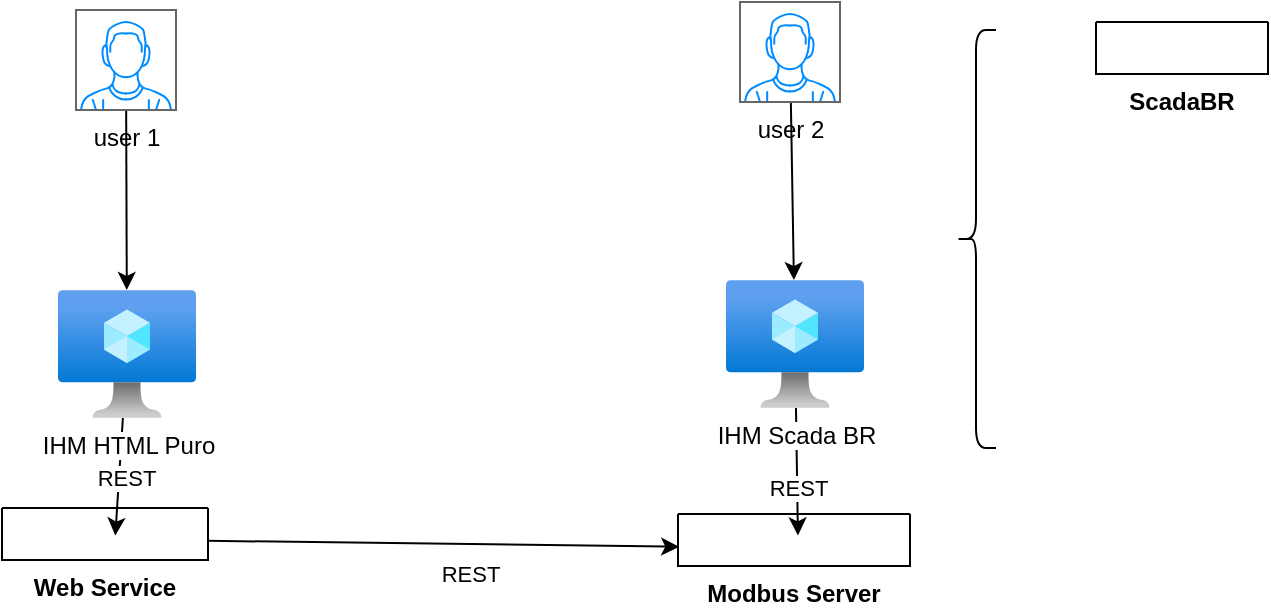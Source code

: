 <mxfile version="26.0.9" pages="2">
  <diagram id="Xqdu1QN01WY6CC66XRHG" name="arquitetura">
    <mxGraphModel dx="1434" dy="1236" grid="0" gridSize="10" guides="0" tooltips="1" connect="1" arrows="1" fold="1" page="0" pageScale="1" pageWidth="850" pageHeight="1100" math="0" shadow="0">
      <root>
        <mxCell id="0" />
        <mxCell id="1" parent="0" />
        <mxCell id="9" style="edgeStyle=none;html=1;entryX=0.517;entryY=0.412;entryDx=0;entryDy=0;entryPerimeter=0;" parent="1" source="2" target="20" edge="1">
          <mxGeometry relative="1" as="geometry">
            <mxPoint x="240" y="360" as="targetPoint" />
          </mxGeometry>
        </mxCell>
        <mxCell id="18" value="REST" style="edgeLabel;html=1;align=center;verticalAlign=middle;resizable=0;points=[];" parent="9" vertex="1" connectable="0">
          <mxGeometry x="-0.334" y="-1" relative="1" as="geometry">
            <mxPoint x="1" y="19" as="offset" />
          </mxGeometry>
        </mxCell>
        <mxCell id="2" value="IHM Scada BR" style="aspect=fixed;html=1;points=[];align=center;image;fontSize=12;image=img/lib/azure2/compute/Virtual_Machine.svg;" parent="1" vertex="1">
          <mxGeometry x="692" y="126" width="69" height="64" as="geometry" />
        </mxCell>
        <mxCell id="10" style="edgeStyle=none;html=1;entryX=0.55;entryY=0.529;entryDx=0;entryDy=0;entryPerimeter=0;" parent="1" source="3" target="6" edge="1">
          <mxGeometry relative="1" as="geometry">
            <mxPoint x="270" y="410" as="targetPoint" />
          </mxGeometry>
        </mxCell>
        <mxCell id="19" value="REST" style="edgeLabel;html=1;align=center;verticalAlign=middle;resizable=0;points=[];" parent="10" vertex="1" connectable="0">
          <mxGeometry x="-0.132" y="3" relative="1" as="geometry">
            <mxPoint y="4" as="offset" />
          </mxGeometry>
        </mxCell>
        <mxCell id="3" value="IHM HTML Puro" style="aspect=fixed;html=1;points=[];align=center;image;fontSize=12;image=img/lib/azure2/compute/Virtual_Machine.svg;" parent="1" vertex="1">
          <mxGeometry x="358" y="131" width="69" height="64" as="geometry" />
        </mxCell>
        <mxCell id="8" style="edgeStyle=none;html=1;exitX=0.995;exitY=0.63;exitDx=0;exitDy=0;exitPerimeter=0;entryX=0.005;entryY=0.63;entryDx=0;entryDy=0;entryPerimeter=0;" parent="1" source="lPjXOy1hwpFaWnZ9q_PB-39" target="20" edge="1">
          <mxGeometry relative="1" as="geometry">
            <mxPoint x="529" y="390" as="sourcePoint" />
          </mxGeometry>
        </mxCell>
        <mxCell id="16" value="REST" style="edgeLabel;html=1;align=center;verticalAlign=middle;resizable=0;points=[];" parent="8" vertex="1" connectable="0">
          <mxGeometry x="0.311" y="1" relative="1" as="geometry">
            <mxPoint x="-24" y="15" as="offset" />
          </mxGeometry>
        </mxCell>
        <mxCell id="11" value="Web Service" style="swimlane;startSize=0;labelPosition=center;verticalLabelPosition=bottom;align=center;verticalAlign=top;" parent="1" vertex="1" collapsed="1">
          <mxGeometry x="330" y="240" width="103" height="26" as="geometry">
            <mxRectangle x="330" y="240" width="220" height="220" as="alternateBounds" />
          </mxGeometry>
        </mxCell>
        <mxCell id="14" style="edgeStyle=none;html=1;dashed=1;" parent="11" source="lPjXOy1hwpFaWnZ9q_PB-39" target="7" edge="1">
          <mxGeometry relative="1" as="geometry">
            <mxPoint x="164.5" y="118" as="sourcePoint" />
          </mxGeometry>
        </mxCell>
        <mxCell id="13" style="edgeStyle=none;html=1;dashed=1;entryX=0.005;entryY=0.63;entryDx=0;entryDy=0;entryPerimeter=0;" parent="11" source="6" target="lPjXOy1hwpFaWnZ9q_PB-39" edge="1">
          <mxGeometry relative="1" as="geometry">
            <mxPoint x="130" y="150.33" as="targetPoint" />
          </mxGeometry>
        </mxCell>
        <mxCell id="6" value="" style="sketch=0;html=1;dashed=0;whitespace=wrap;fillColor=#2875E2;strokeColor=#ffffff;points=[[0.005,0.63,0],[0.1,0.2,0],[0.9,0.2,0],[0.5,0,0],[0.995,0.63,0],[0.72,0.99,0],[0.5,1,0],[0.28,0.99,0]];verticalLabelPosition=bottom;align=center;verticalAlign=top;shape=mxgraph.kubernetes.icon;prIcon=api" parent="11" vertex="1">
          <mxGeometry x="30" y="117" width="60" height="68" as="geometry" />
        </mxCell>
        <mxCell id="7" value="SQLite" style="image;html=1;image=img/lib/clip_art/computers/Database_128x128.png" parent="11" vertex="1">
          <mxGeometry x="134.5" y="10" width="60" height="60" as="geometry" />
        </mxCell>
        <mxCell id="lPjXOy1hwpFaWnZ9q_PB-39" value="Aplicação&lt;br&gt;Python" style="aspect=fixed;sketch=0;html=1;dashed=0;whitespace=wrap;verticalLabelPosition=bottom;verticalAlign=top;fillColor=#2875E2;strokeColor=#ffffff;points=[[0.005,0.63,0],[0.1,0.2,0],[0.9,0.2,0],[0.5,0,0],[0.995,0.63,0],[0.72,0.99,0],[0.5,1,0],[0.28,0.99,0]];shape=mxgraph.kubernetes.icon2;prIcon=api" parent="11" vertex="1">
          <mxGeometry x="140" y="122" width="50" height="48" as="geometry" />
        </mxCell>
        <mxCell id="23" style="edgeStyle=none;html=1;" parent="1" source="22" target="2" edge="1">
          <mxGeometry relative="1" as="geometry" />
        </mxCell>
        <mxCell id="22" value="user 2" style="verticalLabelPosition=bottom;shadow=0;dashed=0;align=center;html=1;verticalAlign=top;strokeWidth=1;shape=mxgraph.mockup.containers.userMale;strokeColor=#666666;strokeColor2=#008cff;" parent="1" vertex="1">
          <mxGeometry x="699" y="-13" width="50" height="50" as="geometry" />
        </mxCell>
        <mxCell id="25" style="edgeStyle=none;html=1;" parent="1" source="24" target="3" edge="1">
          <mxGeometry relative="1" as="geometry" />
        </mxCell>
        <mxCell id="24" value="user 1" style="verticalLabelPosition=bottom;shadow=0;dashed=0;align=center;html=1;verticalAlign=top;strokeWidth=1;shape=mxgraph.mockup.containers.userMale;strokeColor=#666666;strokeColor2=#008cff;" parent="1" vertex="1">
          <mxGeometry x="367" y="-9" width="50" height="50" as="geometry" />
        </mxCell>
        <mxCell id="26" value="Modbus Server" style="swimlane;startSize=0;labelPosition=center;verticalLabelPosition=bottom;align=center;verticalAlign=top;" parent="1" vertex="1" collapsed="1">
          <mxGeometry x="668" y="243" width="116" height="26" as="geometry">
            <mxRectangle x="668" y="243" width="204" height="215" as="alternateBounds" />
          </mxGeometry>
        </mxCell>
        <mxCell id="20" value="" style="sketch=0;html=1;dashed=0;whitespace=wrap;fillColor=#2875E2;strokeColor=#ffffff;points=[[0.005,0.63,0],[0.1,0.2,0],[0.9,0.2,0],[0.5,0,0],[0.995,0.63,0],[0.72,0.99,0],[0.5,1,0],[0.28,0.99,0]];verticalLabelPosition=bottom;align=center;verticalAlign=top;shape=mxgraph.kubernetes.icon;prIcon=api" parent="26" vertex="1">
          <mxGeometry x="31" y="109" width="60" height="68" as="geometry" />
        </mxCell>
        <mxCell id="21" style="edgeStyle=none;html=1;dashed=1;entryX=0.005;entryY=0.63;entryDx=0;entryDy=0;entryPerimeter=0;" parent="26" source="20" target="lPjXOy1hwpFaWnZ9q_PB-41" edge="1">
          <mxGeometry relative="1" as="geometry">
            <mxPoint x="119" y="148.893" as="targetPoint" />
          </mxGeometry>
        </mxCell>
        <mxCell id="lPjXOy1hwpFaWnZ9q_PB-41" value="Aplicação&lt;br&gt;Python" style="aspect=fixed;sketch=0;html=1;dashed=0;whitespace=wrap;verticalLabelPosition=bottom;verticalAlign=top;fillColor=#2875E2;strokeColor=#ffffff;points=[[0.005,0.63,0],[0.1,0.2,0],[0.9,0.2,0],[0.5,0,0],[0.995,0.63,0],[0.72,0.99,0],[0.5,1,0],[0.28,0.99,0]];shape=mxgraph.kubernetes.icon2;prIcon=api" parent="26" vertex="1">
          <mxGeometry x="126" y="118" width="50" height="48" as="geometry" />
        </mxCell>
        <mxCell id="lPjXOy1hwpFaWnZ9q_PB-27" value="ScadaBR" style="swimlane;startSize=0;labelPosition=center;verticalLabelPosition=bottom;align=center;verticalAlign=top;" parent="1" vertex="1" collapsed="1">
          <mxGeometry x="877" y="-3" width="86" height="26" as="geometry">
            <mxRectangle x="877" y="-3" width="204" height="215" as="alternateBounds" />
          </mxGeometry>
        </mxCell>
        <mxCell id="lPjXOy1hwpFaWnZ9q_PB-28" value="" style="sketch=0;html=1;dashed=0;whitespace=wrap;fillColor=#2875E2;strokeColor=#ffffff;points=[[0.005,0.63,0],[0.1,0.2,0],[0.9,0.2,0],[0.5,0,0],[0.995,0.63,0],[0.72,0.99,0],[0.5,1,0],[0.28,0.99,0]];verticalLabelPosition=bottom;align=center;verticalAlign=top;shape=mxgraph.kubernetes.icon;prIcon=api" parent="lPjXOy1hwpFaWnZ9q_PB-27" vertex="1">
          <mxGeometry x="30" y="113" width="60" height="68" as="geometry" />
        </mxCell>
        <mxCell id="lPjXOy1hwpFaWnZ9q_PB-30" style="edgeStyle=none;html=1;dashed=1;entryX=0.005;entryY=0.63;entryDx=0;entryDy=0;entryPerimeter=0;" parent="lPjXOy1hwpFaWnZ9q_PB-27" source="lPjXOy1hwpFaWnZ9q_PB-28" target="lPjXOy1hwpFaWnZ9q_PB-42" edge="1">
          <mxGeometry relative="1" as="geometry">
            <mxPoint x="119" y="148.893" as="targetPoint" />
          </mxGeometry>
        </mxCell>
        <mxCell id="lPjXOy1hwpFaWnZ9q_PB-42" value="Aplicação&lt;br&gt;Java" style="aspect=fixed;sketch=0;html=1;dashed=0;whitespace=wrap;verticalLabelPosition=bottom;verticalAlign=top;fillColor=#2875E2;strokeColor=#ffffff;points=[[0.005,0.63,0],[0.1,0.2,0],[0.9,0.2,0],[0.5,0,0],[0.995,0.63,0],[0.72,0.99,0],[0.5,1,0],[0.28,0.99,0]];shape=mxgraph.kubernetes.icon2;prIcon=api" parent="lPjXOy1hwpFaWnZ9q_PB-27" vertex="1">
          <mxGeometry x="127" y="118" width="50" height="48" as="geometry" />
        </mxCell>
        <mxCell id="lPjXOy1hwpFaWnZ9q_PB-43" style="edgeStyle=none;html=1;dashed=1;exitX=0.5;exitY=0;exitDx=0;exitDy=0;exitPerimeter=0;" parent="lPjXOy1hwpFaWnZ9q_PB-27" source="lPjXOy1hwpFaWnZ9q_PB-42" target="lPjXOy1hwpFaWnZ9q_PB-36" edge="1">
          <mxGeometry relative="1" as="geometry">
            <mxPoint x="114" y="346" as="sourcePoint" />
            <mxPoint x="114" y="294" as="targetPoint" />
          </mxGeometry>
        </mxCell>
        <mxCell id="lPjXOy1hwpFaWnZ9q_PB-36" value="ApacheDB" style="image;html=1;image=img/lib/clip_art/computers/Database_128x128.png;imageBackground=none;imageBorder=none;labelBorderColor=none;labelBackgroundColor=light-dark(#fffafa, #e3e3e3);textShadow=0;fontColor=default;" parent="lPjXOy1hwpFaWnZ9q_PB-27" vertex="1">
          <mxGeometry x="124" y="13" width="60" height="59" as="geometry" />
        </mxCell>
        <mxCell id="lPjXOy1hwpFaWnZ9q_PB-31" value="" style="shape=curlyBracket;whiteSpace=wrap;html=1;rounded=1;labelPosition=left;verticalLabelPosition=middle;align=right;verticalAlign=middle;" parent="1" vertex="1">
          <mxGeometry x="807" y="1" width="20" height="209" as="geometry" />
        </mxCell>
      </root>
    </mxGraphModel>
  </diagram>
  <diagram name="entidades" id="rdsZX1qdptkRJ-AGL9s0">
    <mxGraphModel dx="1678" dy="783" grid="0" gridSize="10" guides="0" tooltips="1" connect="1" arrows="1" fold="1" page="0" pageScale="1" pageWidth="850" pageHeight="1100" math="0" shadow="0">
      <root>
        <mxCell id="azmtdkim4qkQnn_I24UE-0" />
        <mxCell id="azmtdkim4qkQnn_I24UE-1" parent="azmtdkim4qkQnn_I24UE-0" />
        <mxCell id="Wwe8WMdHl_TM_MLQPk-Z-4" value="DATASOURCES" style="shape=table;startSize=25;container=1;collapsible=0;childLayout=tableLayout;fixedRows=1;rowLines=1;fontStyle=1;align=center;resizeLast=1;" vertex="1" parent="azmtdkim4qkQnn_I24UE-1">
          <mxGeometry x="232" y="140" width="133" height="157" as="geometry" />
        </mxCell>
        <mxCell id="Wwe8WMdHl_TM_MLQPk-Z-5" style="shape=tableRow;horizontal=0;startSize=0;swimlaneHead=0;swimlaneBody=0;fillColor=none;collapsible=0;dropTarget=0;points=[[0,0.5],[1,0.5]];portConstraint=eastwest;top=0;left=0;right=0;bottom=0;" vertex="1" parent="Wwe8WMdHl_TM_MLQPk-Z-4">
          <mxGeometry y="25" width="133" height="22" as="geometry" />
        </mxCell>
        <mxCell id="Wwe8WMdHl_TM_MLQPk-Z-6" value="int" style="shape=partialRectangle;connectable=0;fillColor=none;top=0;left=0;bottom=0;right=0;align=left;spacingLeft=2;overflow=hidden;fontSize=11;" vertex="1" parent="Wwe8WMdHl_TM_MLQPk-Z-5">
          <mxGeometry width="48" height="22" as="geometry">
            <mxRectangle width="48" height="22" as="alternateBounds" />
          </mxGeometry>
        </mxCell>
        <mxCell id="Wwe8WMdHl_TM_MLQPk-Z-7" value="id" style="shape=partialRectangle;connectable=0;fillColor=none;top=0;left=0;bottom=0;right=0;align=left;spacingLeft=2;overflow=hidden;fontSize=11;" vertex="1" parent="Wwe8WMdHl_TM_MLQPk-Z-5">
          <mxGeometry x="48" width="63" height="22" as="geometry">
            <mxRectangle width="63" height="22" as="alternateBounds" />
          </mxGeometry>
        </mxCell>
        <mxCell id="Wwe8WMdHl_TM_MLQPk-Z-8" value="PK" style="shape=partialRectangle;connectable=0;fillColor=none;top=0;left=0;bottom=0;right=0;align=left;spacingLeft=2;overflow=hidden;fontSize=11;" vertex="1" parent="Wwe8WMdHl_TM_MLQPk-Z-5">
          <mxGeometry x="111" width="22" height="22" as="geometry">
            <mxRectangle width="22" height="22" as="alternateBounds" />
          </mxGeometry>
        </mxCell>
        <mxCell id="Wwe8WMdHl_TM_MLQPk-Z-9" style="shape=tableRow;horizontal=0;startSize=0;swimlaneHead=0;swimlaneBody=0;fillColor=none;collapsible=0;dropTarget=0;points=[[0,0.5],[1,0.5]];portConstraint=eastwest;top=0;left=0;right=0;bottom=0;" vertex="1" parent="Wwe8WMdHl_TM_MLQPk-Z-4">
          <mxGeometry y="47" width="133" height="22" as="geometry" />
        </mxCell>
        <mxCell id="Wwe8WMdHl_TM_MLQPk-Z-10" value="string" style="shape=partialRectangle;connectable=0;fillColor=none;top=0;left=0;bottom=0;right=0;align=left;spacingLeft=2;overflow=hidden;fontSize=11;" vertex="1" parent="Wwe8WMdHl_TM_MLQPk-Z-9">
          <mxGeometry width="48" height="22" as="geometry">
            <mxRectangle width="48" height="22" as="alternateBounds" />
          </mxGeometry>
        </mxCell>
        <mxCell id="Wwe8WMdHl_TM_MLQPk-Z-11" value="nome" style="shape=partialRectangle;connectable=0;fillColor=none;top=0;left=0;bottom=0;right=0;align=left;spacingLeft=2;overflow=hidden;fontSize=11;" vertex="1" parent="Wwe8WMdHl_TM_MLQPk-Z-9">
          <mxGeometry x="48" width="63" height="22" as="geometry">
            <mxRectangle width="63" height="22" as="alternateBounds" />
          </mxGeometry>
        </mxCell>
        <mxCell id="Wwe8WMdHl_TM_MLQPk-Z-12" value="" style="shape=partialRectangle;connectable=0;fillColor=none;top=0;left=0;bottom=0;right=0;align=left;spacingLeft=2;overflow=hidden;fontSize=11;" vertex="1" parent="Wwe8WMdHl_TM_MLQPk-Z-9">
          <mxGeometry x="111" width="22" height="22" as="geometry">
            <mxRectangle width="22" height="22" as="alternateBounds" />
          </mxGeometry>
        </mxCell>
        <mxCell id="Wwe8WMdHl_TM_MLQPk-Z-13" style="shape=tableRow;horizontal=0;startSize=0;swimlaneHead=0;swimlaneBody=0;fillColor=none;collapsible=0;dropTarget=0;points=[[0,0.5],[1,0.5]];portConstraint=eastwest;top=0;left=0;right=0;bottom=0;" vertex="1" parent="Wwe8WMdHl_TM_MLQPk-Z-4">
          <mxGeometry y="69" width="133" height="22" as="geometry" />
        </mxCell>
        <mxCell id="Wwe8WMdHl_TM_MLQPk-Z-14" value="string" style="shape=partialRectangle;connectable=0;fillColor=none;top=0;left=0;bottom=0;right=0;align=left;spacingLeft=2;overflow=hidden;fontSize=11;" vertex="1" parent="Wwe8WMdHl_TM_MLQPk-Z-13">
          <mxGeometry width="48" height="22" as="geometry">
            <mxRectangle width="48" height="22" as="alternateBounds" />
          </mxGeometry>
        </mxCell>
        <mxCell id="Wwe8WMdHl_TM_MLQPk-Z-15" value="tipo" style="shape=partialRectangle;connectable=0;fillColor=none;top=0;left=0;bottom=0;right=0;align=left;spacingLeft=2;overflow=hidden;fontSize=11;" vertex="1" parent="Wwe8WMdHl_TM_MLQPk-Z-13">
          <mxGeometry x="48" width="63" height="22" as="geometry">
            <mxRectangle width="63" height="22" as="alternateBounds" />
          </mxGeometry>
        </mxCell>
        <mxCell id="Wwe8WMdHl_TM_MLQPk-Z-16" value="" style="shape=partialRectangle;connectable=0;fillColor=none;top=0;left=0;bottom=0;right=0;align=left;spacingLeft=2;overflow=hidden;fontSize=11;" vertex="1" parent="Wwe8WMdHl_TM_MLQPk-Z-13">
          <mxGeometry x="111" width="22" height="22" as="geometry">
            <mxRectangle width="22" height="22" as="alternateBounds" />
          </mxGeometry>
        </mxCell>
        <mxCell id="Wwe8WMdHl_TM_MLQPk-Z-17" style="shape=tableRow;horizontal=0;startSize=0;swimlaneHead=0;swimlaneBody=0;fillColor=none;collapsible=0;dropTarget=0;points=[[0,0.5],[1,0.5]];portConstraint=eastwest;top=0;left=0;right=0;bottom=0;" vertex="1" parent="Wwe8WMdHl_TM_MLQPk-Z-4">
          <mxGeometry y="91" width="133" height="22" as="geometry" />
        </mxCell>
        <mxCell id="Wwe8WMdHl_TM_MLQPk-Z-18" value="string" style="shape=partialRectangle;connectable=0;fillColor=none;top=0;left=0;bottom=0;right=0;align=left;spacingLeft=2;overflow=hidden;fontSize=11;" vertex="1" parent="Wwe8WMdHl_TM_MLQPk-Z-17">
          <mxGeometry width="48" height="22" as="geometry">
            <mxRectangle width="48" height="22" as="alternateBounds" />
          </mxGeometry>
        </mxCell>
        <mxCell id="Wwe8WMdHl_TM_MLQPk-Z-19" value="host" style="shape=partialRectangle;connectable=0;fillColor=none;top=0;left=0;bottom=0;right=0;align=left;spacingLeft=2;overflow=hidden;fontSize=11;" vertex="1" parent="Wwe8WMdHl_TM_MLQPk-Z-17">
          <mxGeometry x="48" width="63" height="22" as="geometry">
            <mxRectangle width="63" height="22" as="alternateBounds" />
          </mxGeometry>
        </mxCell>
        <mxCell id="Wwe8WMdHl_TM_MLQPk-Z-20" value="" style="shape=partialRectangle;connectable=0;fillColor=none;top=0;left=0;bottom=0;right=0;align=left;spacingLeft=2;overflow=hidden;fontSize=11;" vertex="1" parent="Wwe8WMdHl_TM_MLQPk-Z-17">
          <mxGeometry x="111" width="22" height="22" as="geometry">
            <mxRectangle width="22" height="22" as="alternateBounds" />
          </mxGeometry>
        </mxCell>
        <mxCell id="Wwe8WMdHl_TM_MLQPk-Z-21" style="shape=tableRow;horizontal=0;startSize=0;swimlaneHead=0;swimlaneBody=0;fillColor=none;collapsible=0;dropTarget=0;points=[[0,0.5],[1,0.5]];portConstraint=eastwest;top=0;left=0;right=0;bottom=0;" vertex="1" parent="Wwe8WMdHl_TM_MLQPk-Z-4">
          <mxGeometry y="113" width="133" height="22" as="geometry" />
        </mxCell>
        <mxCell id="Wwe8WMdHl_TM_MLQPk-Z-22" value="int" style="shape=partialRectangle;connectable=0;fillColor=none;top=0;left=0;bottom=0;right=0;align=left;spacingLeft=2;overflow=hidden;fontSize=11;" vertex="1" parent="Wwe8WMdHl_TM_MLQPk-Z-21">
          <mxGeometry width="48" height="22" as="geometry">
            <mxRectangle width="48" height="22" as="alternateBounds" />
          </mxGeometry>
        </mxCell>
        <mxCell id="Wwe8WMdHl_TM_MLQPk-Z-23" value="porta" style="shape=partialRectangle;connectable=0;fillColor=none;top=0;left=0;bottom=0;right=0;align=left;spacingLeft=2;overflow=hidden;fontSize=11;" vertex="1" parent="Wwe8WMdHl_TM_MLQPk-Z-21">
          <mxGeometry x="48" width="63" height="22" as="geometry">
            <mxRectangle width="63" height="22" as="alternateBounds" />
          </mxGeometry>
        </mxCell>
        <mxCell id="Wwe8WMdHl_TM_MLQPk-Z-24" value="" style="shape=partialRectangle;connectable=0;fillColor=none;top=0;left=0;bottom=0;right=0;align=left;spacingLeft=2;overflow=hidden;fontSize=11;" vertex="1" parent="Wwe8WMdHl_TM_MLQPk-Z-21">
          <mxGeometry x="111" width="22" height="22" as="geometry">
            <mxRectangle width="22" height="22" as="alternateBounds" />
          </mxGeometry>
        </mxCell>
        <mxCell id="Wwe8WMdHl_TM_MLQPk-Z-25" style="shape=tableRow;horizontal=0;startSize=0;swimlaneHead=0;swimlaneBody=0;fillColor=none;collapsible=0;dropTarget=0;points=[[0,0.5],[1,0.5]];portConstraint=eastwest;top=0;left=0;right=0;bottom=0;" vertex="1" parent="Wwe8WMdHl_TM_MLQPk-Z-4">
          <mxGeometry y="135" width="133" height="22" as="geometry" />
        </mxCell>
        <mxCell id="Wwe8WMdHl_TM_MLQPk-Z-26" value="datetime" style="shape=partialRectangle;connectable=0;fillColor=none;top=0;left=0;bottom=0;right=0;align=left;spacingLeft=2;overflow=hidden;fontSize=11;" vertex="1" parent="Wwe8WMdHl_TM_MLQPk-Z-25">
          <mxGeometry width="48" height="22" as="geometry">
            <mxRectangle width="48" height="22" as="alternateBounds" />
          </mxGeometry>
        </mxCell>
        <mxCell id="Wwe8WMdHl_TM_MLQPk-Z-27" value="criado_em" style="shape=partialRectangle;connectable=0;fillColor=none;top=0;left=0;bottom=0;right=0;align=left;spacingLeft=2;overflow=hidden;fontSize=11;" vertex="1" parent="Wwe8WMdHl_TM_MLQPk-Z-25">
          <mxGeometry x="48" width="63" height="22" as="geometry">
            <mxRectangle width="63" height="22" as="alternateBounds" />
          </mxGeometry>
        </mxCell>
        <mxCell id="Wwe8WMdHl_TM_MLQPk-Z-28" value="" style="shape=partialRectangle;connectable=0;fillColor=none;top=0;left=0;bottom=0;right=0;align=left;spacingLeft=2;overflow=hidden;fontSize=11;" vertex="1" parent="Wwe8WMdHl_TM_MLQPk-Z-25">
          <mxGeometry x="111" width="22" height="22" as="geometry">
            <mxRectangle width="22" height="22" as="alternateBounds" />
          </mxGeometry>
        </mxCell>
        <mxCell id="Wwe8WMdHl_TM_MLQPk-Z-29" value="DATAPOINTS" style="shape=table;startSize=25;container=1;collapsible=0;childLayout=tableLayout;fixedRows=1;rowLines=1;fontStyle=1;align=center;resizeLast=1;" vertex="1" parent="azmtdkim4qkQnn_I24UE-1">
          <mxGeometry x="487" y="142" width="149" height="157" as="geometry" />
        </mxCell>
        <mxCell id="Wwe8WMdHl_TM_MLQPk-Z-30" style="shape=tableRow;horizontal=0;startSize=0;swimlaneHead=0;swimlaneBody=0;fillColor=none;collapsible=0;dropTarget=0;points=[[0,0.5],[1,0.5]];portConstraint=eastwest;top=0;left=0;right=0;bottom=0;" vertex="1" parent="Wwe8WMdHl_TM_MLQPk-Z-29">
          <mxGeometry y="25" width="149" height="22" as="geometry" />
        </mxCell>
        <mxCell id="Wwe8WMdHl_TM_MLQPk-Z-31" value="int" style="shape=partialRectangle;connectable=0;fillColor=none;top=0;left=0;bottom=0;right=0;align=left;spacingLeft=2;overflow=hidden;fontSize=11;" vertex="1" parent="Wwe8WMdHl_TM_MLQPk-Z-30">
          <mxGeometry width="48" height="22" as="geometry">
            <mxRectangle width="48" height="22" as="alternateBounds" />
          </mxGeometry>
        </mxCell>
        <mxCell id="Wwe8WMdHl_TM_MLQPk-Z-32" value="id" style="shape=partialRectangle;connectable=0;fillColor=none;top=0;left=0;bottom=0;right=0;align=left;spacingLeft=2;overflow=hidden;fontSize=11;" vertex="1" parent="Wwe8WMdHl_TM_MLQPk-Z-30">
          <mxGeometry x="48" width="79" height="22" as="geometry">
            <mxRectangle width="79" height="22" as="alternateBounds" />
          </mxGeometry>
        </mxCell>
        <mxCell id="Wwe8WMdHl_TM_MLQPk-Z-33" value="PK" style="shape=partialRectangle;connectable=0;fillColor=none;top=0;left=0;bottom=0;right=0;align=left;spacingLeft=2;overflow=hidden;fontSize=11;" vertex="1" parent="Wwe8WMdHl_TM_MLQPk-Z-30">
          <mxGeometry x="127" width="22" height="22" as="geometry">
            <mxRectangle width="22" height="22" as="alternateBounds" />
          </mxGeometry>
        </mxCell>
        <mxCell id="Wwe8WMdHl_TM_MLQPk-Z-34" style="shape=tableRow;horizontal=0;startSize=0;swimlaneHead=0;swimlaneBody=0;fillColor=none;collapsible=0;dropTarget=0;points=[[0,0.5],[1,0.5]];portConstraint=eastwest;top=0;left=0;right=0;bottom=0;" vertex="1" parent="Wwe8WMdHl_TM_MLQPk-Z-29">
          <mxGeometry y="47" width="149" height="22" as="geometry" />
        </mxCell>
        <mxCell id="Wwe8WMdHl_TM_MLQPk-Z-35" value="int" style="shape=partialRectangle;connectable=0;fillColor=none;top=0;left=0;bottom=0;right=0;align=left;spacingLeft=2;overflow=hidden;fontSize=11;" vertex="1" parent="Wwe8WMdHl_TM_MLQPk-Z-34">
          <mxGeometry width="48" height="22" as="geometry">
            <mxRectangle width="48" height="22" as="alternateBounds" />
          </mxGeometry>
        </mxCell>
        <mxCell id="Wwe8WMdHl_TM_MLQPk-Z-36" value="datasource_id" style="shape=partialRectangle;connectable=0;fillColor=none;top=0;left=0;bottom=0;right=0;align=left;spacingLeft=2;overflow=hidden;fontSize=11;" vertex="1" parent="Wwe8WMdHl_TM_MLQPk-Z-34">
          <mxGeometry x="48" width="79" height="22" as="geometry">
            <mxRectangle width="79" height="22" as="alternateBounds" />
          </mxGeometry>
        </mxCell>
        <mxCell id="Wwe8WMdHl_TM_MLQPk-Z-37" value="FK" style="shape=partialRectangle;connectable=0;fillColor=none;top=0;left=0;bottom=0;right=0;align=left;spacingLeft=2;overflow=hidden;fontSize=11;" vertex="1" parent="Wwe8WMdHl_TM_MLQPk-Z-34">
          <mxGeometry x="127" width="22" height="22" as="geometry">
            <mxRectangle width="22" height="22" as="alternateBounds" />
          </mxGeometry>
        </mxCell>
        <mxCell id="Wwe8WMdHl_TM_MLQPk-Z-38" style="shape=tableRow;horizontal=0;startSize=0;swimlaneHead=0;swimlaneBody=0;fillColor=none;collapsible=0;dropTarget=0;points=[[0,0.5],[1,0.5]];portConstraint=eastwest;top=0;left=0;right=0;bottom=0;" vertex="1" parent="Wwe8WMdHl_TM_MLQPk-Z-29">
          <mxGeometry y="69" width="149" height="22" as="geometry" />
        </mxCell>
        <mxCell id="Wwe8WMdHl_TM_MLQPk-Z-39" value="string" style="shape=partialRectangle;connectable=0;fillColor=none;top=0;left=0;bottom=0;right=0;align=left;spacingLeft=2;overflow=hidden;fontSize=11;" vertex="1" parent="Wwe8WMdHl_TM_MLQPk-Z-38">
          <mxGeometry width="48" height="22" as="geometry">
            <mxRectangle width="48" height="22" as="alternateBounds" />
          </mxGeometry>
        </mxCell>
        <mxCell id="Wwe8WMdHl_TM_MLQPk-Z-40" value="nome" style="shape=partialRectangle;connectable=0;fillColor=none;top=0;left=0;bottom=0;right=0;align=left;spacingLeft=2;overflow=hidden;fontSize=11;" vertex="1" parent="Wwe8WMdHl_TM_MLQPk-Z-38">
          <mxGeometry x="48" width="79" height="22" as="geometry">
            <mxRectangle width="79" height="22" as="alternateBounds" />
          </mxGeometry>
        </mxCell>
        <mxCell id="Wwe8WMdHl_TM_MLQPk-Z-41" value="" style="shape=partialRectangle;connectable=0;fillColor=none;top=0;left=0;bottom=0;right=0;align=left;spacingLeft=2;overflow=hidden;fontSize=11;" vertex="1" parent="Wwe8WMdHl_TM_MLQPk-Z-38">
          <mxGeometry x="127" width="22" height="22" as="geometry">
            <mxRectangle width="22" height="22" as="alternateBounds" />
          </mxGeometry>
        </mxCell>
        <mxCell id="Wwe8WMdHl_TM_MLQPk-Z-42" style="shape=tableRow;horizontal=0;startSize=0;swimlaneHead=0;swimlaneBody=0;fillColor=none;collapsible=0;dropTarget=0;points=[[0,0.5],[1,0.5]];portConstraint=eastwest;top=0;left=0;right=0;bottom=0;" vertex="1" parent="Wwe8WMdHl_TM_MLQPk-Z-29">
          <mxGeometry y="91" width="149" height="22" as="geometry" />
        </mxCell>
        <mxCell id="Wwe8WMdHl_TM_MLQPk-Z-43" value="int" style="shape=partialRectangle;connectable=0;fillColor=none;top=0;left=0;bottom=0;right=0;align=left;spacingLeft=2;overflow=hidden;fontSize=11;" vertex="1" parent="Wwe8WMdHl_TM_MLQPk-Z-42">
          <mxGeometry width="48" height="22" as="geometry">
            <mxRectangle width="48" height="22" as="alternateBounds" />
          </mxGeometry>
        </mxCell>
        <mxCell id="Wwe8WMdHl_TM_MLQPk-Z-44" value="endereco" style="shape=partialRectangle;connectable=0;fillColor=none;top=0;left=0;bottom=0;right=0;align=left;spacingLeft=2;overflow=hidden;fontSize=11;" vertex="1" parent="Wwe8WMdHl_TM_MLQPk-Z-42">
          <mxGeometry x="48" width="79" height="22" as="geometry">
            <mxRectangle width="79" height="22" as="alternateBounds" />
          </mxGeometry>
        </mxCell>
        <mxCell id="Wwe8WMdHl_TM_MLQPk-Z-45" value="" style="shape=partialRectangle;connectable=0;fillColor=none;top=0;left=0;bottom=0;right=0;align=left;spacingLeft=2;overflow=hidden;fontSize=11;" vertex="1" parent="Wwe8WMdHl_TM_MLQPk-Z-42">
          <mxGeometry x="127" width="22" height="22" as="geometry">
            <mxRectangle width="22" height="22" as="alternateBounds" />
          </mxGeometry>
        </mxCell>
        <mxCell id="Wwe8WMdHl_TM_MLQPk-Z-46" style="shape=tableRow;horizontal=0;startSize=0;swimlaneHead=0;swimlaneBody=0;fillColor=none;collapsible=0;dropTarget=0;points=[[0,0.5],[1,0.5]];portConstraint=eastwest;top=0;left=0;right=0;bottom=0;" vertex="1" parent="Wwe8WMdHl_TM_MLQPk-Z-29">
          <mxGeometry y="113" width="149" height="22" as="geometry" />
        </mxCell>
        <mxCell id="Wwe8WMdHl_TM_MLQPk-Z-47" value="string" style="shape=partialRectangle;connectable=0;fillColor=none;top=0;left=0;bottom=0;right=0;align=left;spacingLeft=2;overflow=hidden;fontSize=11;" vertex="1" parent="Wwe8WMdHl_TM_MLQPk-Z-46">
          <mxGeometry width="48" height="22" as="geometry">
            <mxRectangle width="48" height="22" as="alternateBounds" />
          </mxGeometry>
        </mxCell>
        <mxCell id="Wwe8WMdHl_TM_MLQPk-Z-48" value="unidade" style="shape=partialRectangle;connectable=0;fillColor=none;top=0;left=0;bottom=0;right=0;align=left;spacingLeft=2;overflow=hidden;fontSize=11;" vertex="1" parent="Wwe8WMdHl_TM_MLQPk-Z-46">
          <mxGeometry x="48" width="79" height="22" as="geometry">
            <mxRectangle width="79" height="22" as="alternateBounds" />
          </mxGeometry>
        </mxCell>
        <mxCell id="Wwe8WMdHl_TM_MLQPk-Z-49" value="" style="shape=partialRectangle;connectable=0;fillColor=none;top=0;left=0;bottom=0;right=0;align=left;spacingLeft=2;overflow=hidden;fontSize=11;" vertex="1" parent="Wwe8WMdHl_TM_MLQPk-Z-46">
          <mxGeometry x="127" width="22" height="22" as="geometry">
            <mxRectangle width="22" height="22" as="alternateBounds" />
          </mxGeometry>
        </mxCell>
        <mxCell id="Wwe8WMdHl_TM_MLQPk-Z-50" style="shape=tableRow;horizontal=0;startSize=0;swimlaneHead=0;swimlaneBody=0;fillColor=none;collapsible=0;dropTarget=0;points=[[0,0.5],[1,0.5]];portConstraint=eastwest;top=0;left=0;right=0;bottom=0;" vertex="1" parent="Wwe8WMdHl_TM_MLQPk-Z-29">
          <mxGeometry y="135" width="149" height="22" as="geometry" />
        </mxCell>
        <mxCell id="Wwe8WMdHl_TM_MLQPk-Z-51" value="datetime" style="shape=partialRectangle;connectable=0;fillColor=none;top=0;left=0;bottom=0;right=0;align=left;spacingLeft=2;overflow=hidden;fontSize=11;" vertex="1" parent="Wwe8WMdHl_TM_MLQPk-Z-50">
          <mxGeometry width="48" height="22" as="geometry">
            <mxRectangle width="48" height="22" as="alternateBounds" />
          </mxGeometry>
        </mxCell>
        <mxCell id="Wwe8WMdHl_TM_MLQPk-Z-52" value="criado_em" style="shape=partialRectangle;connectable=0;fillColor=none;top=0;left=0;bottom=0;right=0;align=left;spacingLeft=2;overflow=hidden;fontSize=11;" vertex="1" parent="Wwe8WMdHl_TM_MLQPk-Z-50">
          <mxGeometry x="48" width="79" height="22" as="geometry">
            <mxRectangle width="79" height="22" as="alternateBounds" />
          </mxGeometry>
        </mxCell>
        <mxCell id="Wwe8WMdHl_TM_MLQPk-Z-53" value="" style="shape=partialRectangle;connectable=0;fillColor=none;top=0;left=0;bottom=0;right=0;align=left;spacingLeft=2;overflow=hidden;fontSize=11;" vertex="1" parent="Wwe8WMdHl_TM_MLQPk-Z-50">
          <mxGeometry x="127" width="22" height="22" as="geometry">
            <mxRectangle width="22" height="22" as="alternateBounds" />
          </mxGeometry>
        </mxCell>
        <mxCell id="Wwe8WMdHl_TM_MLQPk-Z-54" value="REGISTROS" style="shape=table;startSize=25;container=1;collapsible=0;childLayout=tableLayout;fixedRows=1;rowLines=1;fontStyle=1;align=center;resizeLast=1;" vertex="1" parent="azmtdkim4qkQnn_I24UE-1">
          <mxGeometry x="752" y="166" width="143" height="113" as="geometry" />
        </mxCell>
        <mxCell id="Wwe8WMdHl_TM_MLQPk-Z-55" style="shape=tableRow;horizontal=0;startSize=0;swimlaneHead=0;swimlaneBody=0;fillColor=none;collapsible=0;dropTarget=0;points=[[0,0.5],[1,0.5]];portConstraint=eastwest;top=0;left=0;right=0;bottom=0;" vertex="1" parent="Wwe8WMdHl_TM_MLQPk-Z-54">
          <mxGeometry y="25" width="143" height="22" as="geometry" />
        </mxCell>
        <mxCell id="Wwe8WMdHl_TM_MLQPk-Z-56" value="int" style="shape=partialRectangle;connectable=0;fillColor=none;top=0;left=0;bottom=0;right=0;align=left;spacingLeft=2;overflow=hidden;fontSize=11;" vertex="1" parent="Wwe8WMdHl_TM_MLQPk-Z-55">
          <mxGeometry width="48" height="22" as="geometry">
            <mxRectangle width="48" height="22" as="alternateBounds" />
          </mxGeometry>
        </mxCell>
        <mxCell id="Wwe8WMdHl_TM_MLQPk-Z-57" value="id" style="shape=partialRectangle;connectable=0;fillColor=none;top=0;left=0;bottom=0;right=0;align=left;spacingLeft=2;overflow=hidden;fontSize=11;" vertex="1" parent="Wwe8WMdHl_TM_MLQPk-Z-55">
          <mxGeometry x="48" width="73" height="22" as="geometry">
            <mxRectangle width="73" height="22" as="alternateBounds" />
          </mxGeometry>
        </mxCell>
        <mxCell id="Wwe8WMdHl_TM_MLQPk-Z-58" value="PK" style="shape=partialRectangle;connectable=0;fillColor=none;top=0;left=0;bottom=0;right=0;align=left;spacingLeft=2;overflow=hidden;fontSize=11;" vertex="1" parent="Wwe8WMdHl_TM_MLQPk-Z-55">
          <mxGeometry x="121" width="22" height="22" as="geometry">
            <mxRectangle width="22" height="22" as="alternateBounds" />
          </mxGeometry>
        </mxCell>
        <mxCell id="Wwe8WMdHl_TM_MLQPk-Z-59" style="shape=tableRow;horizontal=0;startSize=0;swimlaneHead=0;swimlaneBody=0;fillColor=none;collapsible=0;dropTarget=0;points=[[0,0.5],[1,0.5]];portConstraint=eastwest;top=0;left=0;right=0;bottom=0;" vertex="1" parent="Wwe8WMdHl_TM_MLQPk-Z-54">
          <mxGeometry y="47" width="143" height="22" as="geometry" />
        </mxCell>
        <mxCell id="Wwe8WMdHl_TM_MLQPk-Z-60" value="int" style="shape=partialRectangle;connectable=0;fillColor=none;top=0;left=0;bottom=0;right=0;align=left;spacingLeft=2;overflow=hidden;fontSize=11;" vertex="1" parent="Wwe8WMdHl_TM_MLQPk-Z-59">
          <mxGeometry width="48" height="22" as="geometry">
            <mxRectangle width="48" height="22" as="alternateBounds" />
          </mxGeometry>
        </mxCell>
        <mxCell id="Wwe8WMdHl_TM_MLQPk-Z-61" value="datapoint_id" style="shape=partialRectangle;connectable=0;fillColor=none;top=0;left=0;bottom=0;right=0;align=left;spacingLeft=2;overflow=hidden;fontSize=11;" vertex="1" parent="Wwe8WMdHl_TM_MLQPk-Z-59">
          <mxGeometry x="48" width="73" height="22" as="geometry">
            <mxRectangle width="73" height="22" as="alternateBounds" />
          </mxGeometry>
        </mxCell>
        <mxCell id="Wwe8WMdHl_TM_MLQPk-Z-62" value="FK" style="shape=partialRectangle;connectable=0;fillColor=none;top=0;left=0;bottom=0;right=0;align=left;spacingLeft=2;overflow=hidden;fontSize=11;" vertex="1" parent="Wwe8WMdHl_TM_MLQPk-Z-59">
          <mxGeometry x="121" width="22" height="22" as="geometry">
            <mxRectangle width="22" height="22" as="alternateBounds" />
          </mxGeometry>
        </mxCell>
        <mxCell id="Wwe8WMdHl_TM_MLQPk-Z-63" style="shape=tableRow;horizontal=0;startSize=0;swimlaneHead=0;swimlaneBody=0;fillColor=none;collapsible=0;dropTarget=0;points=[[0,0.5],[1,0.5]];portConstraint=eastwest;top=0;left=0;right=0;bottom=0;" vertex="1" parent="Wwe8WMdHl_TM_MLQPk-Z-54">
          <mxGeometry y="69" width="143" height="22" as="geometry" />
        </mxCell>
        <mxCell id="Wwe8WMdHl_TM_MLQPk-Z-64" value="float" style="shape=partialRectangle;connectable=0;fillColor=none;top=0;left=0;bottom=0;right=0;align=left;spacingLeft=2;overflow=hidden;fontSize=11;" vertex="1" parent="Wwe8WMdHl_TM_MLQPk-Z-63">
          <mxGeometry width="48" height="22" as="geometry">
            <mxRectangle width="48" height="22" as="alternateBounds" />
          </mxGeometry>
        </mxCell>
        <mxCell id="Wwe8WMdHl_TM_MLQPk-Z-65" value="valor" style="shape=partialRectangle;connectable=0;fillColor=none;top=0;left=0;bottom=0;right=0;align=left;spacingLeft=2;overflow=hidden;fontSize=11;" vertex="1" parent="Wwe8WMdHl_TM_MLQPk-Z-63">
          <mxGeometry x="48" width="73" height="22" as="geometry">
            <mxRectangle width="73" height="22" as="alternateBounds" />
          </mxGeometry>
        </mxCell>
        <mxCell id="Wwe8WMdHl_TM_MLQPk-Z-66" value="" style="shape=partialRectangle;connectable=0;fillColor=none;top=0;left=0;bottom=0;right=0;align=left;spacingLeft=2;overflow=hidden;fontSize=11;" vertex="1" parent="Wwe8WMdHl_TM_MLQPk-Z-63">
          <mxGeometry x="121" width="22" height="22" as="geometry">
            <mxRectangle width="22" height="22" as="alternateBounds" />
          </mxGeometry>
        </mxCell>
        <mxCell id="Wwe8WMdHl_TM_MLQPk-Z-67" style="shape=tableRow;horizontal=0;startSize=0;swimlaneHead=0;swimlaneBody=0;fillColor=none;collapsible=0;dropTarget=0;points=[[0,0.5],[1,0.5]];portConstraint=eastwest;top=0;left=0;right=0;bottom=0;" vertex="1" parent="Wwe8WMdHl_TM_MLQPk-Z-54">
          <mxGeometry y="91" width="143" height="22" as="geometry" />
        </mxCell>
        <mxCell id="Wwe8WMdHl_TM_MLQPk-Z-68" value="datetime" style="shape=partialRectangle;connectable=0;fillColor=none;top=0;left=0;bottom=0;right=0;align=left;spacingLeft=2;overflow=hidden;fontSize=11;" vertex="1" parent="Wwe8WMdHl_TM_MLQPk-Z-67">
          <mxGeometry width="48" height="22" as="geometry">
            <mxRectangle width="48" height="22" as="alternateBounds" />
          </mxGeometry>
        </mxCell>
        <mxCell id="Wwe8WMdHl_TM_MLQPk-Z-69" value="timestamp" style="shape=partialRectangle;connectable=0;fillColor=none;top=0;left=0;bottom=0;right=0;align=left;spacingLeft=2;overflow=hidden;fontSize=11;" vertex="1" parent="Wwe8WMdHl_TM_MLQPk-Z-67">
          <mxGeometry x="48" width="73" height="22" as="geometry">
            <mxRectangle width="73" height="22" as="alternateBounds" />
          </mxGeometry>
        </mxCell>
        <mxCell id="Wwe8WMdHl_TM_MLQPk-Z-70" value="" style="shape=partialRectangle;connectable=0;fillColor=none;top=0;left=0;bottom=0;right=0;align=left;spacingLeft=2;overflow=hidden;fontSize=11;" vertex="1" parent="Wwe8WMdHl_TM_MLQPk-Z-67">
          <mxGeometry x="121" width="22" height="22" as="geometry">
            <mxRectangle width="22" height="22" as="alternateBounds" />
          </mxGeometry>
        </mxCell>
        <mxCell id="Wwe8WMdHl_TM_MLQPk-Z-71" value="possui" style="startArrow=ERmandOne;startSize=10;;endArrow=ERzeroToMany;endSize=10;;rounded=0;" edge="1" parent="azmtdkim4qkQnn_I24UE-1" source="Wwe8WMdHl_TM_MLQPk-Z-4" target="Wwe8WMdHl_TM_MLQPk-Z-29">
          <mxGeometry relative="1" as="geometry" />
        </mxCell>
        <mxCell id="Wwe8WMdHl_TM_MLQPk-Z-72" value="gera" style="startArrow=ERmandOne;startSize=10;;endArrow=ERzeroToMany;endSize=10;;rounded=0;" edge="1" parent="azmtdkim4qkQnn_I24UE-1" source="Wwe8WMdHl_TM_MLQPk-Z-29" target="Wwe8WMdHl_TM_MLQPk-Z-54">
          <mxGeometry relative="1" as="geometry" />
        </mxCell>
      </root>
    </mxGraphModel>
  </diagram>
</mxfile>
